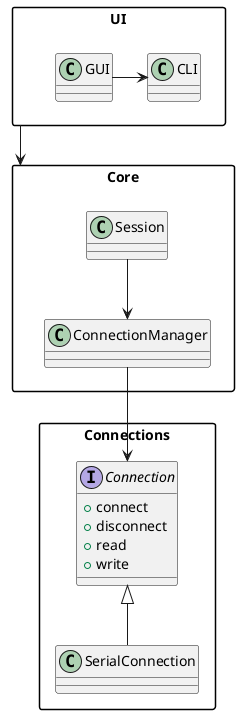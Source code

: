 @startuml ArchLevel2

allowmixing

skinparam packageStyle rectangle
skinparam packageBackgroundColor White

package UI {
    class CLI
    class GUI
    GUI -> CLI
}

package Core {
    class Session
    class ConnectionManager
    Session --> ConnectionManager
}

package Connections {
    interface Connection {
        + connect
        + disconnect
        + read
        + write
    }
    class SerialConnection {
    }
    Connection <|-- SerialConnection
}

UI --> Core
ConnectionManager --> Connection

@enduml
